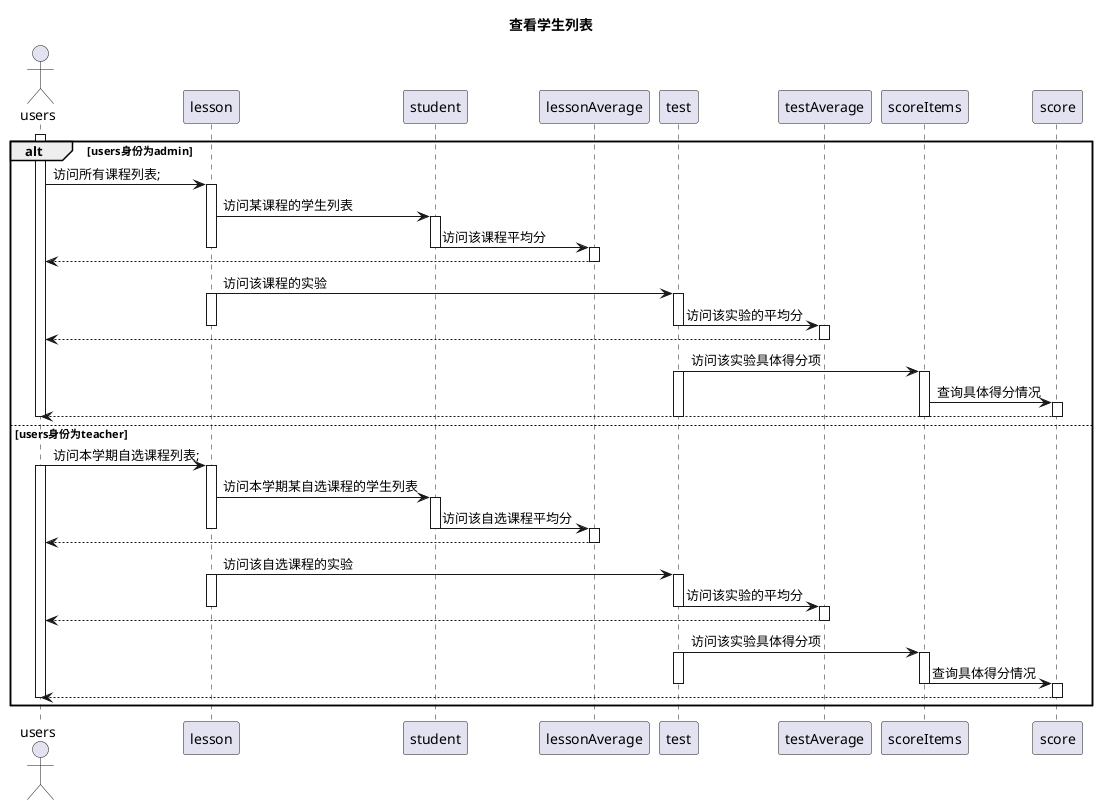 @startuml
title 查看学生列表
actor users
participant lesson
participant student
participant lessonAverage
participant test
participant testAverage
participant scoreItems
participant score


alt users身份为admin
    activate users
    users -> lesson:访问所有课程列表;
    activate lesson
    lesson -> student:访问某课程的学生列表
    activate student
    student -> lessonAverage:访问该课程平均分
    deactivate student
    deactivate lesson
    activate lessonAverage
    lessonAverage -->users
    deactivate lessonAverage
    lesson -> test:访问该课程的实验
    activate lesson
    activate test
    test -> testAverage:访问该实验的平均分
    deactivate lesson
    deactivate test
    activate testAverage
    testAverage --> users
    deactivate testAverage
    test ->scoreItems:访问该实验具体得分项
    activate test
    activate scoreItems
    scoreItems -> score:查询具体得分情况
    activate score
    score --> users
    deactivate test
    deactivate scoreItems
    deactivate score
    deactivate users

else users身份为teacher
    users -> lesson:访问本学期自选课程列表;
    activate users
    activate lesson
    lesson -> student:访问本学期某自选课程的学生列表
    activate student
    student -> lessonAverage:访问该自选课程平均分
    deactivate student
    deactivate lesson
    activate lessonAverage
    lessonAverage -->users
    deactivate lessonAverage
    lesson -> test:访问该自选课程的实验
    activate lesson
    activate test
    test -> testAverage:访问该实验的平均分
    deactivate lesson
    deactivate test
    activate testAverage
    testAverage --> users
    deactivate testAverage
    test ->scoreItems:访问该实验具体得分项
    activate test
    activate scoreItems
    scoreItems -> score:查询具体得分情况
    deactivate test
    activate score
    deactivate scoreItems
    score --> users
    deactivate score
    deactivate users
    end
@enduml